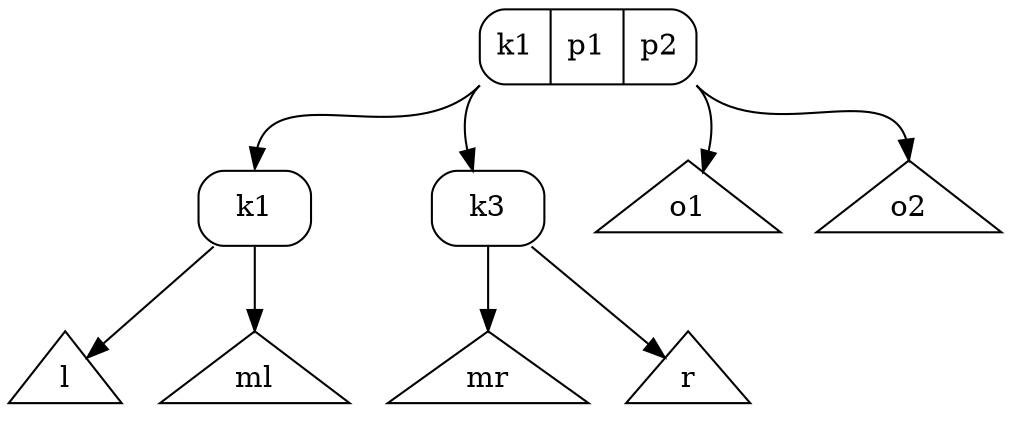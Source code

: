 digraph G {
    node [ ordering = out ];
    p [ shape = Mrecord, label = "<f1> k1|<f2> p1| <f3> p2" ];
    "p":f1 -> k1 [ tailport = sw, headport = n ];
    "p":f2 -> k3 [ tailport = sw ];
    "p":f2 -> o1  [ tailport = se ];
    "p":f3 -> o2  [ tailport = se, headport = n ];
    o1 [ shape = triangle ];
    o2 [ shape = triangle ];
    k1 [ shape = Mrecord ];
    k3 [ shape = Mrecord ];
    k1 -> l;
    k1 -> ml;
    k3 -> mr;
    k3 -> r;
    l  [ shape = triangle ];
    ml [ shape = triangle ];
    mr [ shape = triangle ];
    r  [ shape = triangle ];
}
